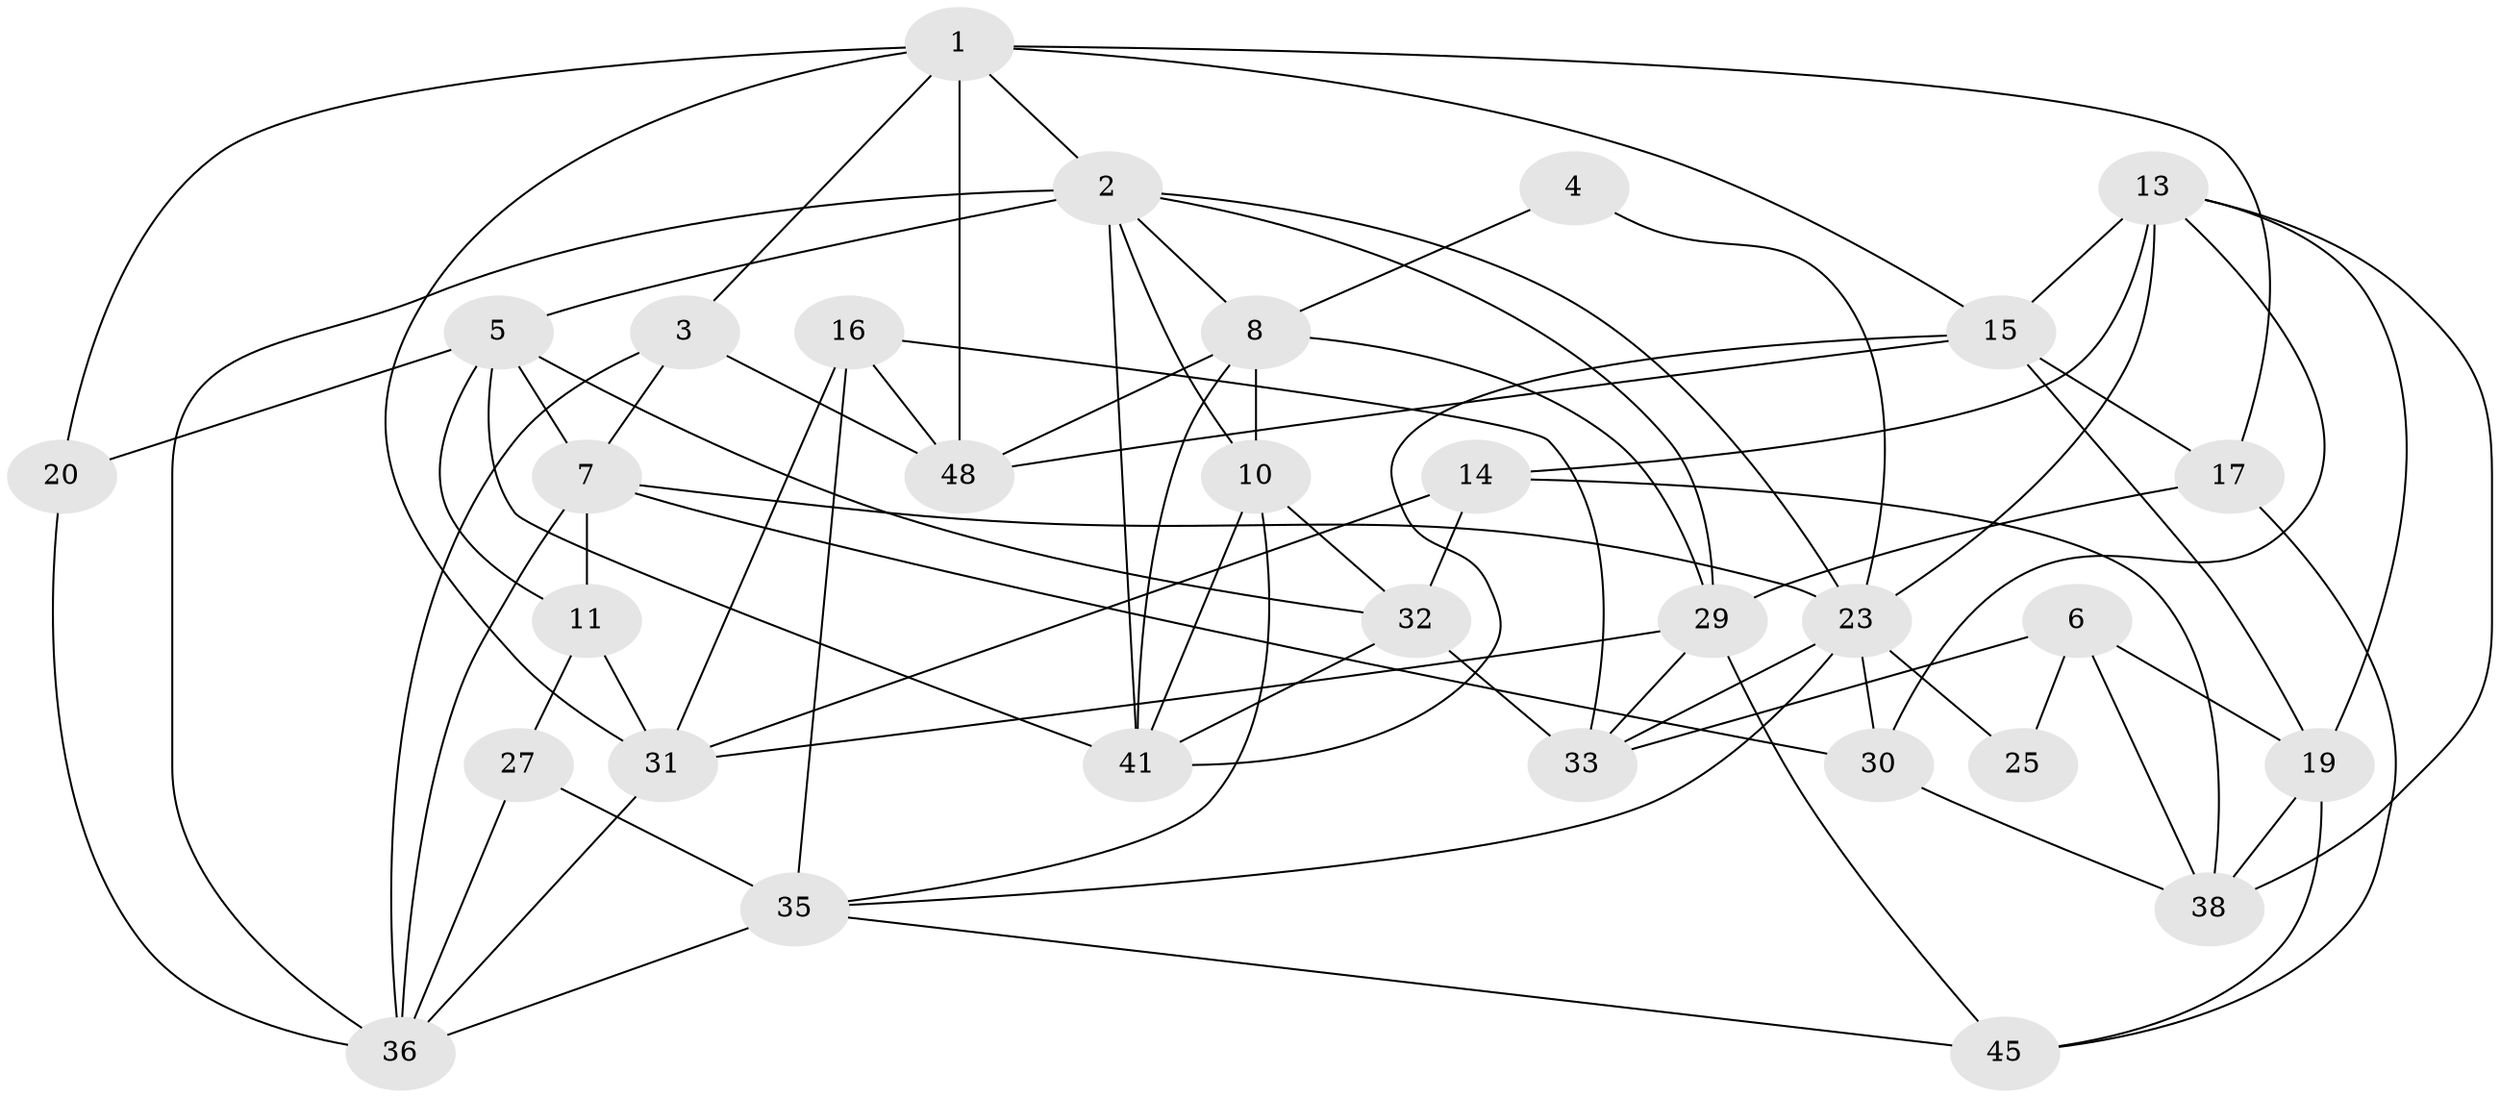 // Generated by graph-tools (version 1.1) at 2025/52/02/27/25 19:52:02]
// undirected, 31 vertices, 78 edges
graph export_dot {
graph [start="1"]
  node [color=gray90,style=filled];
  1 [super="+37"];
  2 [super="+50"];
  3 [super="+22"];
  4;
  5 [super="+12"];
  6 [super="+9"];
  7 [super="+42"];
  8 [super="+21"];
  10 [super="+49"];
  11 [super="+34"];
  13 [super="+18"];
  14 [super="+24"];
  15;
  16 [super="+28"];
  17;
  19 [super="+26"];
  20;
  23 [super="+47"];
  25;
  27;
  29 [super="+44"];
  30;
  31 [super="+40"];
  32 [super="+43"];
  33 [super="+46"];
  35;
  36 [super="+39"];
  38 [super="+52"];
  41;
  45;
  48 [super="+51"];
  1 -- 31;
  1 -- 2;
  1 -- 17;
  1 -- 20;
  1 -- 15;
  1 -- 48;
  1 -- 3;
  2 -- 5;
  2 -- 10;
  2 -- 36;
  2 -- 8;
  2 -- 41;
  2 -- 23;
  2 -- 29;
  3 -- 48;
  3 -- 36;
  3 -- 7;
  4 -- 23;
  4 -- 8;
  5 -- 20;
  5 -- 32;
  5 -- 41;
  5 -- 7;
  5 -- 11;
  6 -- 33;
  6 -- 19;
  6 -- 38;
  6 -- 25;
  7 -- 36;
  7 -- 23;
  7 -- 11;
  7 -- 30;
  8 -- 41;
  8 -- 10;
  8 -- 29;
  8 -- 48;
  10 -- 41;
  10 -- 35;
  10 -- 32;
  11 -- 27;
  11 -- 31;
  13 -- 30;
  13 -- 15;
  13 -- 19;
  13 -- 38 [weight=2];
  13 -- 23;
  13 -- 14;
  14 -- 38;
  14 -- 32;
  14 -- 31;
  15 -- 17;
  15 -- 41;
  15 -- 48;
  15 -- 19;
  16 -- 35;
  16 -- 33;
  16 -- 31;
  16 -- 48;
  17 -- 45;
  17 -- 29;
  19 -- 45;
  19 -- 38;
  20 -- 36;
  23 -- 30 [weight=2];
  23 -- 35;
  23 -- 33 [weight=2];
  23 -- 25;
  27 -- 35;
  27 -- 36;
  29 -- 45;
  29 -- 33 [weight=2];
  29 -- 31;
  30 -- 38;
  31 -- 36;
  32 -- 41;
  32 -- 33;
  35 -- 36;
  35 -- 45;
}
